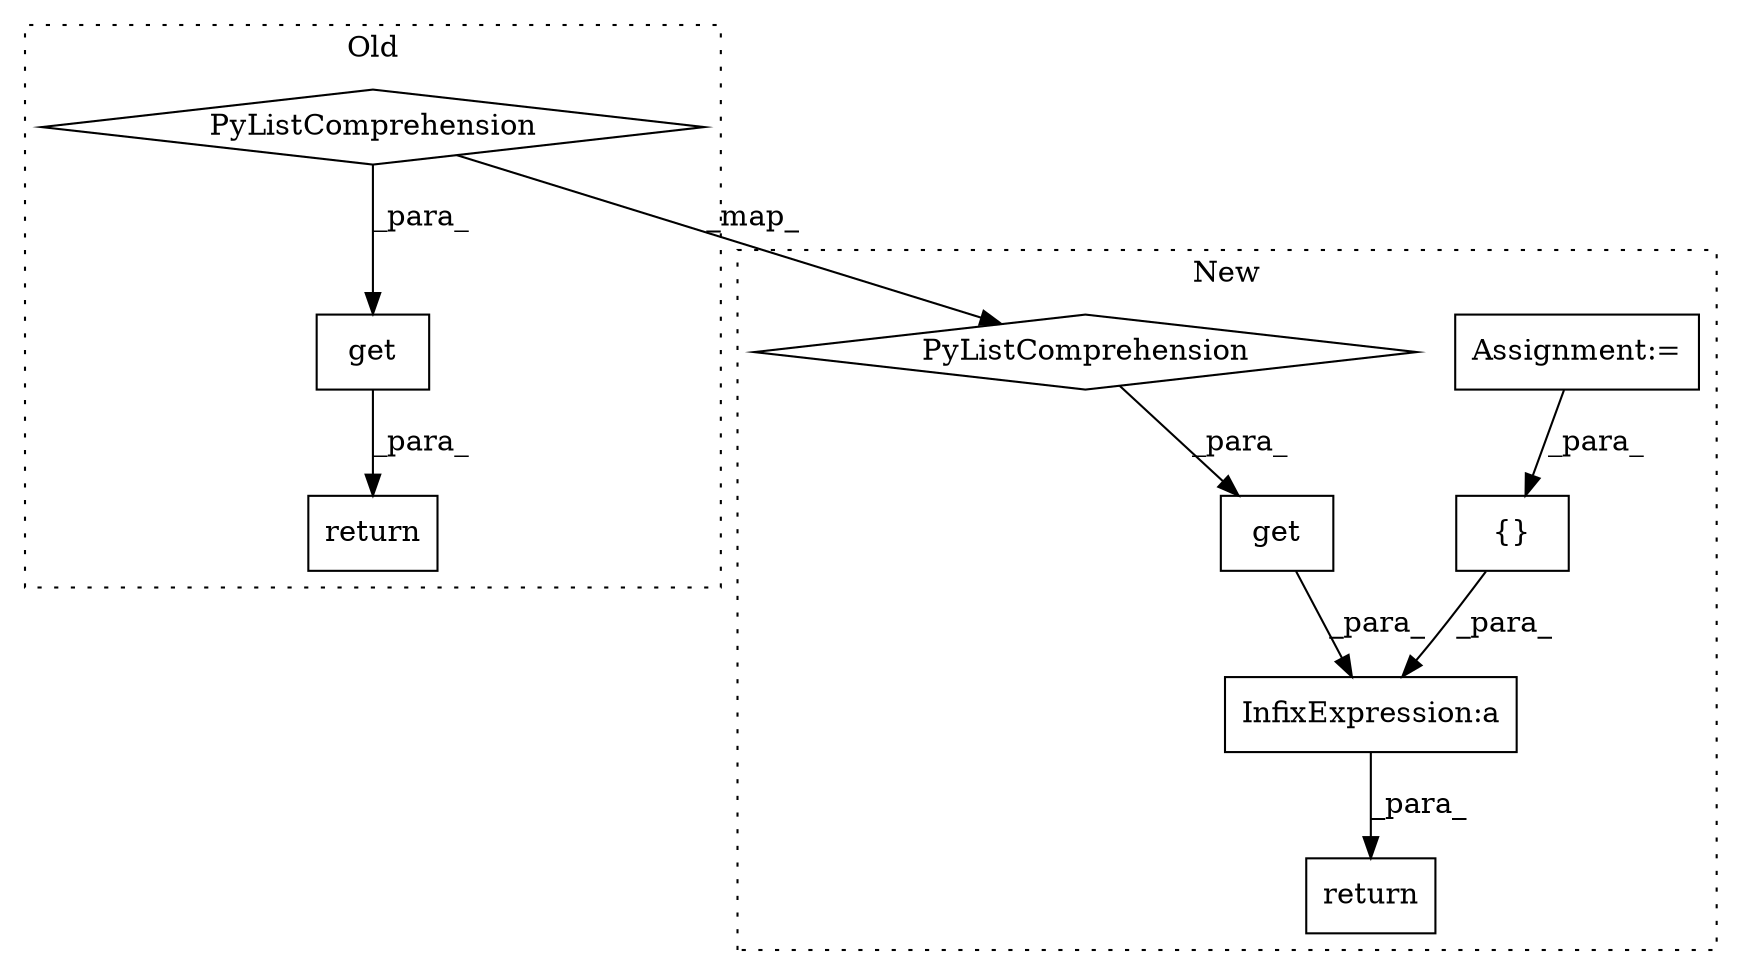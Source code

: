 digraph G {
subgraph cluster0 {
1 [label="get" a="32" s="10992,11128" l="15,-5" shape="box"];
3 [label="return" a="41" s="10981" l="7" shape="box"];
9 [label="PyListComprehension" a="109" s="11007" l="121" shape="diamond"];
label = "Old";
style="dotted";
}
subgraph cluster1 {
2 [label="return" a="41" s="10587" l="7" shape="box"];
4 [label="Assignment:=" a="7" s="10544" l="1" shape="box"];
5 [label="{}" a="4" s="10604,10615" l="1,1" shape="box"];
6 [label="InfixExpression:a" a="27" s="10616" l="3" shape="box"];
7 [label="get" a="32" s="10623,10639" l="4,1" shape="box"];
8 [label="PyListComprehension" a="109" s="10406" l="128" shape="diamond"];
label = "New";
style="dotted";
}
1 -> 3 [label="_para_"];
4 -> 5 [label="_para_"];
5 -> 6 [label="_para_"];
6 -> 2 [label="_para_"];
7 -> 6 [label="_para_"];
8 -> 7 [label="_para_"];
9 -> 1 [label="_para_"];
9 -> 8 [label="_map_"];
}